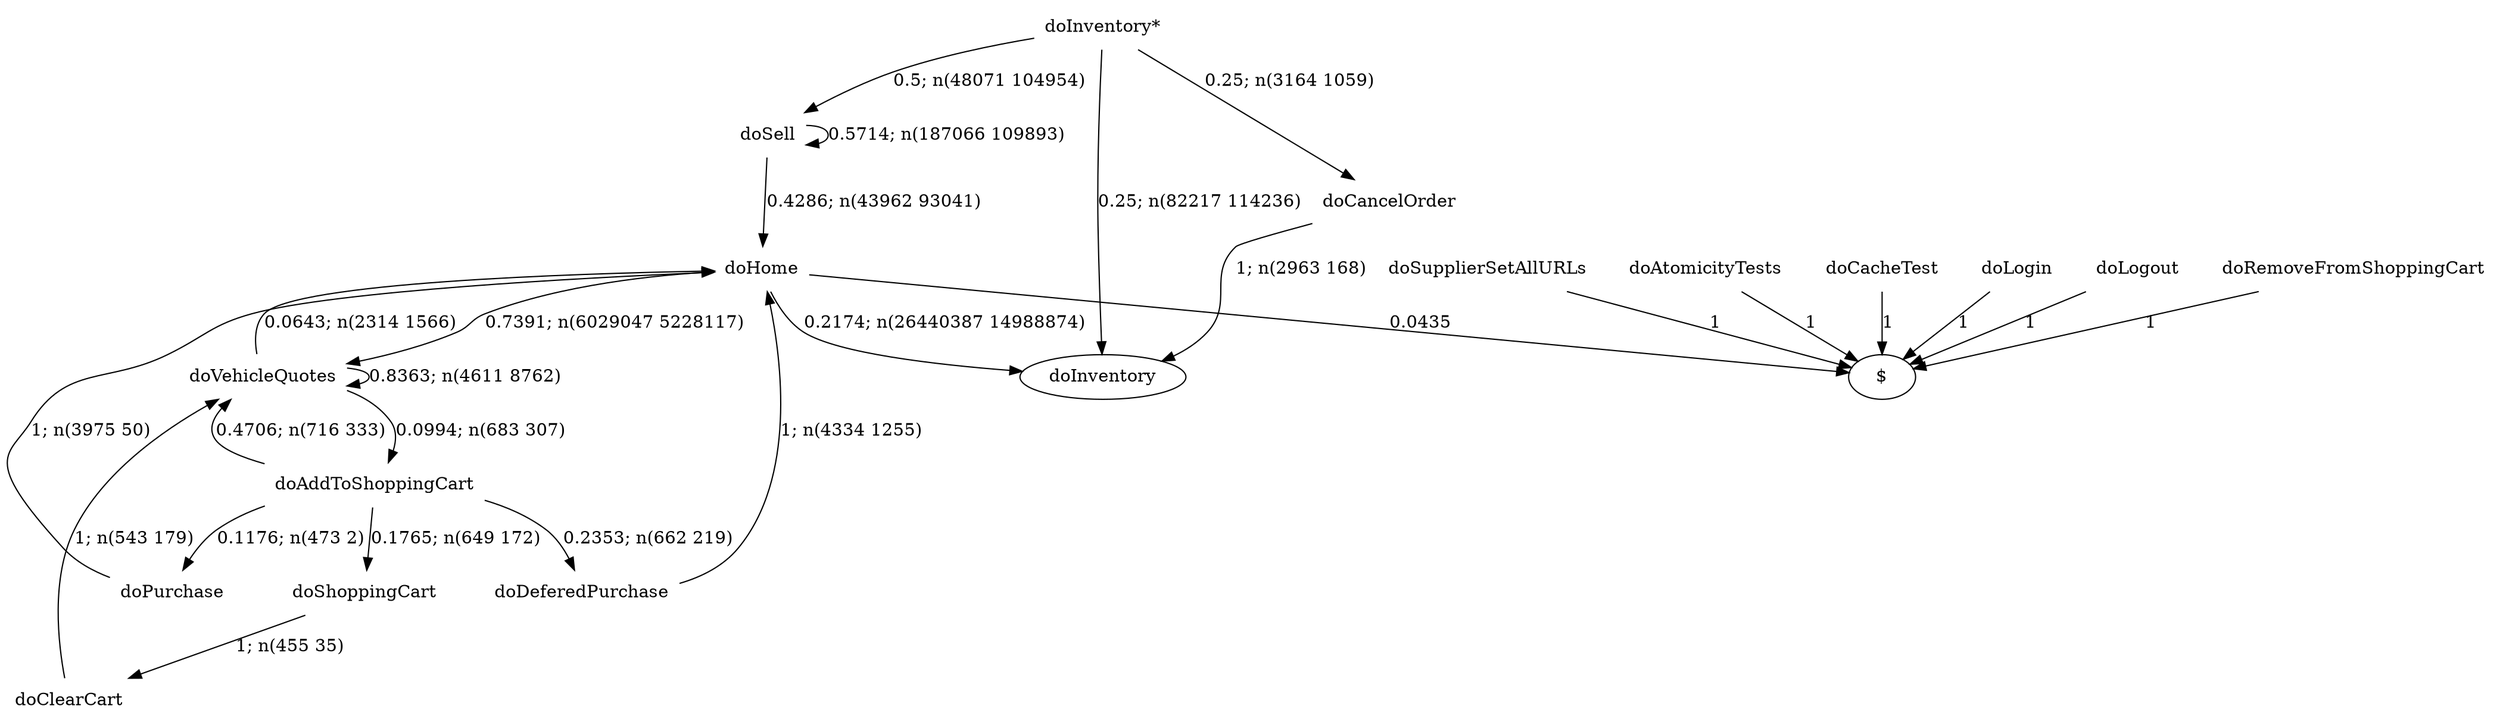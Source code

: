 digraph G {"doInventory*" [label="doInventory*",shape=none];"doSupplierSetAllURLs" [label="doSupplierSetAllURLs",shape=none];"doAtomicityTests" [label="doAtomicityTests",shape=none];"doCacheTest" [label="doCacheTest",shape=none];"doLogin" [label="doLogin",shape=none];"doVehicleQuotes" [label="doVehicleQuotes",shape=none];"doAddToShoppingCart" [label="doAddToShoppingCart",shape=none];"doDeferedPurchase" [label="doDeferedPurchase",shape=none];"doHome" [label="doHome",shape=none];"doShoppingCart" [label="doShoppingCart",shape=none];"doClearCart" [label="doClearCart",shape=none];"doPurchase" [label="doPurchase",shape=none];"doSell" [label="doSell",shape=none];"doLogout" [label="doLogout",shape=none];"doCancelOrder" [label="doCancelOrder",shape=none];"doRemoveFromShoppingCart" [label="doRemoveFromShoppingCart",shape=none];"doInventory*"->"doInventory" [style=solid,label="0.25; n(82217 114236)"];"doInventory*"->"doSell" [style=solid,label="0.5; n(48071 104954)"];"doInventory*"->"doCancelOrder" [style=solid,label="0.25; n(3164 1059)"];"doSupplierSetAllURLs"->"$" [style=solid,label="1"];"doAtomicityTests"->"$" [style=solid,label="1"];"doCacheTest"->"$" [style=solid,label="1"];"doLogin"->"$" [style=solid,label="1"];"doVehicleQuotes"->"doVehicleQuotes" [style=solid,label="0.8363; n(4611 8762)"];"doVehicleQuotes"->"doAddToShoppingCart" [style=solid,label="0.0994; n(683 307)"];"doVehicleQuotes"->"doHome" [style=solid,label="0.0643; n(2314 1566)"];"doAddToShoppingCart"->"doVehicleQuotes" [style=solid,label="0.4706; n(716 333)"];"doAddToShoppingCart"->"doDeferedPurchase" [style=solid,label="0.2353; n(662 219)"];"doAddToShoppingCart"->"doShoppingCart" [style=solid,label="0.1765; n(649 172)"];"doAddToShoppingCart"->"doPurchase" [style=solid,label="0.1176; n(473 2)"];"doDeferedPurchase"->"doHome" [style=solid,label="1; n(4334 1255)"];"doHome"->"doInventory" [style=solid,label="0.2174; n(26440387 14988874)"];"doHome"->"doVehicleQuotes" [style=solid,label="0.7391; n(6029047 5228117)"];"doHome"->"$" [style=solid,label="0.0435"];"doShoppingCart"->"doClearCart" [style=solid,label="1; n(455 35)"];"doClearCart"->"doVehicleQuotes" [style=solid,label="1; n(543 179)"];"doPurchase"->"doHome" [style=solid,label="1; n(3975 50)"];"doSell"->"doHome" [style=solid,label="0.4286; n(43962 93041)"];"doSell"->"doSell" [style=solid,label="0.5714; n(187066 109893)"];"doLogout"->"$" [style=solid,label="1"];"doCancelOrder"->"doInventory" [style=solid,label="1; n(2963 168)"];"doRemoveFromShoppingCart"->"$" [style=solid,label="1"];}